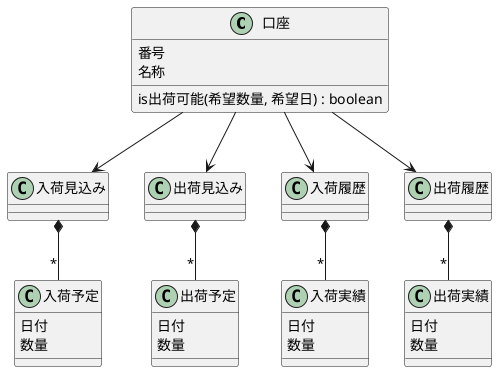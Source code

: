 @startuml

class 口座 {
    番号
    名称
    is出荷可能(希望数量, 希望日) : boolean
}

class 入荷見込み
class 出荷見込み
class 入荷履歴
class 出荷履歴

class 入荷予定 {
    日付
    数量
}

class 出荷予定 {
    日付
    数量
}

class 入荷実績 {
    日付
    数量
}

class 出荷実績 {
    日付
    数量
}

口座 --> 入荷見込み
入荷見込み  *-- "*" 入荷予定

口座 --> 出荷見込み
出荷見込み  *-- "*" 出荷予定

口座 --> 入荷履歴
入荷履歴  *-- "*" 入荷実績

口座 --> 出荷履歴
出荷履歴  *-- "*" 出荷実績

@enduml